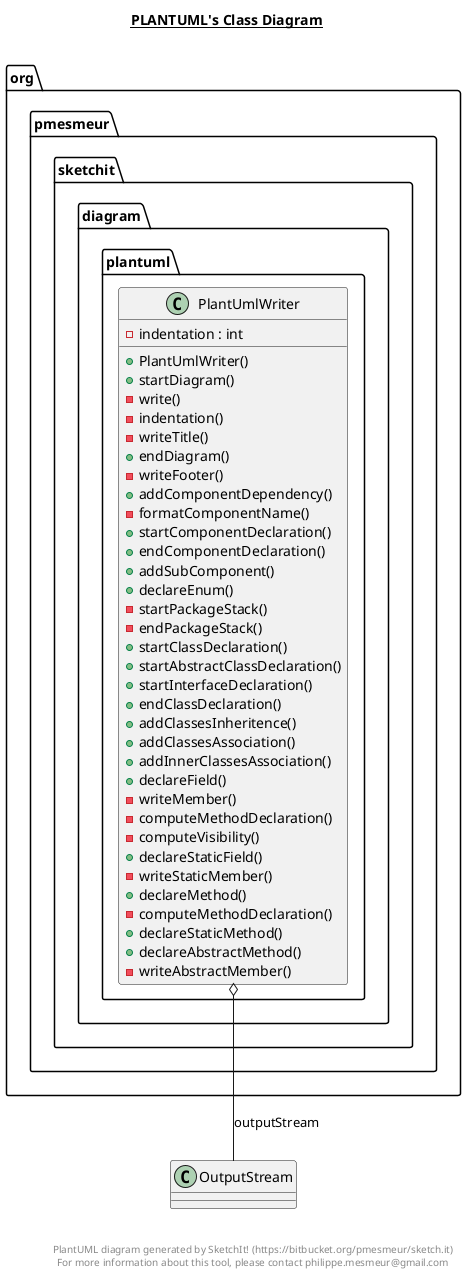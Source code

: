 @startuml

title __PLANTUML's Class Diagram__\n

  package org.pmesmeur.sketchit {
    package org.pmesmeur.sketchit.diagram {
      package org.pmesmeur.sketchit.diagram.plantuml {
        class PlantUmlWriter {
            - indentation : int
            + PlantUmlWriter()
            + startDiagram()
            - write()
            - indentation()
            - writeTitle()
            + endDiagram()
            - writeFooter()
            + addComponentDependency()
            - formatComponentName()
            + startComponentDeclaration()
            + endComponentDeclaration()
            + addSubComponent()
            + declareEnum()
            - startPackageStack()
            - endPackageStack()
            + startClassDeclaration()
            + startAbstractClassDeclaration()
            + startInterfaceDeclaration()
            + endClassDeclaration()
            + addClassesInheritence()
            + addClassesAssociation()
            + addInnerClassesAssociation()
            + declareField()
            - writeMember()
            - computeMethodDeclaration()
            - computeVisibility()
            + declareStaticField()
            - writeStaticMember()
            + declareMethod()
            - computeMethodDeclaration()
            + declareStaticMethod()
            + declareAbstractMethod()
            - writeAbstractMember()
        }
      }
    }
  }
  

  PlantUmlWriter o-- OutputStream : outputStream


right footer


PlantUML diagram generated by SketchIt! (https://bitbucket.org/pmesmeur/sketch.it)
For more information about this tool, please contact philippe.mesmeur@gmail.com
endfooter

@enduml
